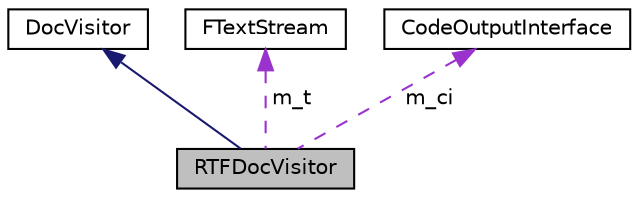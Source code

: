 digraph "RTFDocVisitor"
{
 // INTERACTIVE_SVG=YES
  edge [fontname="Helvetica",fontsize="10",labelfontname="Helvetica",labelfontsize="10"];
  node [fontname="Helvetica",fontsize="10",shape=record];
  Node2 [label="RTFDocVisitor",height=0.2,width=0.4,color="black", fillcolor="grey75", style="filled", fontcolor="black"];
  Node3 -> Node2 [dir="back",color="midnightblue",fontsize="10",style="solid",fontname="Helvetica"];
  Node3 [label="DocVisitor",height=0.2,width=0.4,color="black", fillcolor="white", style="filled",URL="$d0/d78/class_doc_visitor.html",tooltip="Abstract visitor that participates in the visitor pattern. "];
  Node4 -> Node2 [dir="back",color="darkorchid3",fontsize="10",style="dashed",label=" m_t" ,fontname="Helvetica"];
  Node4 [label="FTextStream",height=0.2,width=0.4,color="black", fillcolor="white", style="filled",URL="$dc/d3c/class_f_text_stream.html",tooltip="Simplified and optimized version of QTextStream. "];
  Node5 -> Node2 [dir="back",color="darkorchid3",fontsize="10",style="dashed",label=" m_ci" ,fontname="Helvetica"];
  Node5 [label="CodeOutputInterface",height=0.2,width=0.4,color="black", fillcolor="white", style="filled",URL="$d5/d9c/class_code_output_interface.html",tooltip="Output interface for code parser. "];
}
